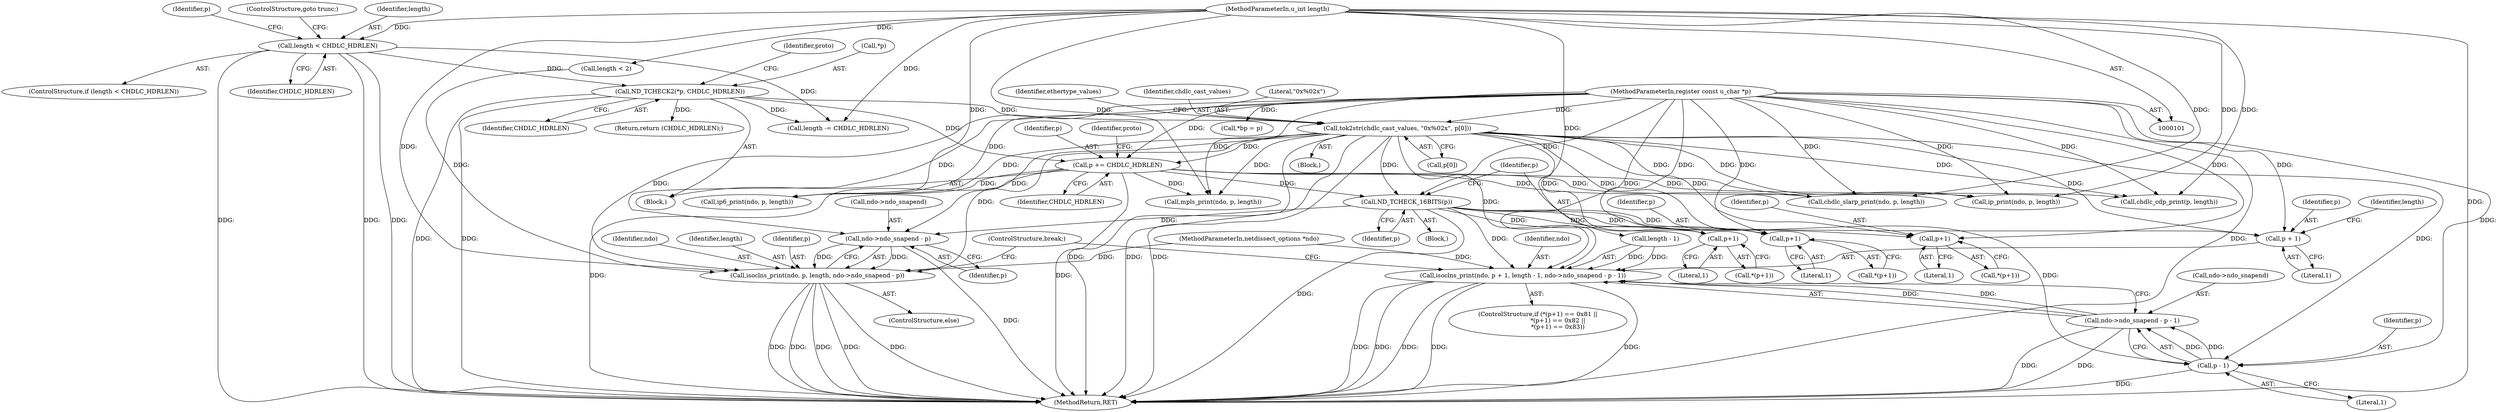 digraph "0_tcpdump_a1eefe986065846b6c69dbc09afd9fa1a02c4a3d_0@pointer" {
"1000197" [label="(Call,ND_TCHECK_16BITS(p))"];
"1000138" [label="(Call,tok2str(chdlc_cast_values, \"0x%02x\", p[0]))"];
"1000116" [label="(Call,ND_TCHECK2(*p, CHDLC_HDRLEN))"];
"1000112" [label="(Call,length < CHDLC_HDRLEN)"];
"1000104" [label="(MethodParameterIn,u_int length)"];
"1000103" [label="(MethodParameterIn,register const u_char *p)"];
"1000155" [label="(Call,p += CHDLC_HDRLEN)"];
"1000203" [label="(Call,p+1)"];
"1000210" [label="(Call,p+1)"];
"1000216" [label="(Call,p+1)"];
"1000220" [label="(Call,isoclns_print(ndo, p + 1, length - 1, ndo->ndo_snapend - p - 1))"];
"1000222" [label="(Call,p + 1)"];
"1000232" [label="(Call,p - 1)"];
"1000228" [label="(Call,ndo->ndo_snapend - p - 1)"];
"1000240" [label="(Call,ndo->ndo_snapend - p)"];
"1000236" [label="(Call,isoclns_print(ndo, p, length, ndo->ndo_snapend - p))"];
"1000204" [label="(Identifier,p)"];
"1000137" [label="(Block,)"];
"1000234" [label="(Literal,1)"];
"1000238" [label="(Identifier,p)"];
"1000141" [label="(Call,p[0])"];
"1000102" [label="(MethodParameterIn,netdissect_options *ndo)"];
"1000121" [label="(Identifier,proto)"];
"1000211" [label="(Identifier,p)"];
"1000160" [label="(Block,)"];
"1000146" [label="(Identifier,ethertype_values)"];
"1000162" [label="(Call,ip_print(ndo, p, length))"];
"1000193" [label="(Call,length < 2)"];
"1000202" [label="(Call,*(p+1))"];
"1000198" [label="(Identifier,p)"];
"1000156" [label="(Identifier,p)"];
"1000197" [label="(Call,ND_TCHECK_16BITS(p))"];
"1000224" [label="(Literal,1)"];
"1000233" [label="(Identifier,p)"];
"1000180" [label="(Call,chdlc_cdp_print(p, length))"];
"1000152" [label="(Call,length -= CHDLC_HDRLEN)"];
"1000229" [label="(Call,ndo->ndo_snapend)"];
"1000232" [label="(Call,p - 1)"];
"1000118" [label="(Identifier,p)"];
"1000241" [label="(Call,ndo->ndo_snapend)"];
"1000119" [label="(Identifier,CHDLC_HDRLEN)"];
"1000210" [label="(Call,p+1)"];
"1000112" [label="(Call,length < CHDLC_HDRLEN)"];
"1000157" [label="(Identifier,CHDLC_HDRLEN)"];
"1000212" [label="(Literal,1)"];
"1000218" [label="(Literal,1)"];
"1000223" [label="(Identifier,p)"];
"1000139" [label="(Identifier,chdlc_cast_values)"];
"1000105" [label="(Block,)"];
"1000216" [label="(Call,p+1)"];
"1000228" [label="(Call,ndo->ndo_snapend - p - 1)"];
"1000114" [label="(Identifier,CHDLC_HDRLEN)"];
"1000159" [label="(Identifier,proto)"];
"1000272" [label="(MethodReturn,RET)"];
"1000186" [label="(Call,mpls_print(ndo, p, length))"];
"1000245" [label="(ControlStructure,break;)"];
"1000115" [label="(ControlStructure,goto trunc;)"];
"1000104" [label="(MethodParameterIn,u_int length)"];
"1000221" [label="(Identifier,ndo)"];
"1000116" [label="(Call,ND_TCHECK2(*p, CHDLC_HDRLEN))"];
"1000155" [label="(Call,p += CHDLC_HDRLEN)"];
"1000222" [label="(Call,p + 1)"];
"1000138" [label="(Call,tok2str(chdlc_cast_values, \"0x%02x\", p[0]))"];
"1000220" [label="(Call,isoclns_print(ndo, p + 1, length - 1, ndo->ndo_snapend - p - 1))"];
"1000199" [label="(ControlStructure,if (*(p+1) == 0x81 ||\n                     *(p+1) == 0x82 ||\n                     *(p+1) == 0x83))"];
"1000111" [label="(ControlStructure,if (length < CHDLC_HDRLEN))"];
"1000259" [label="(Return,return (CHDLC_HDRLEN);)"];
"1000113" [label="(Identifier,length)"];
"1000225" [label="(Call,length - 1)"];
"1000209" [label="(Call,*(p+1))"];
"1000226" [label="(Identifier,length)"];
"1000237" [label="(Identifier,ndo)"];
"1000240" [label="(Call,ndo->ndo_snapend - p)"];
"1000140" [label="(Literal,\"0x%02x\")"];
"1000108" [label="(Call,*bp = p)"];
"1000236" [label="(Call,isoclns_print(ndo, p, length, ndo->ndo_snapend - p))"];
"1000103" [label="(MethodParameterIn,register const u_char *p)"];
"1000215" [label="(Call,*(p+1))"];
"1000205" [label="(Literal,1)"];
"1000203" [label="(Call,p+1)"];
"1000117" [label="(Call,*p)"];
"1000244" [label="(Identifier,p)"];
"1000235" [label="(ControlStructure,else)"];
"1000168" [label="(Call,ip6_print(ndo, p, length))"];
"1000239" [label="(Identifier,length)"];
"1000217" [label="(Identifier,p)"];
"1000174" [label="(Call,chdlc_slarp_print(ndo, p, length))"];
"1000197" -> "1000160"  [label="AST: "];
"1000197" -> "1000198"  [label="CFG: "];
"1000198" -> "1000197"  [label="AST: "];
"1000204" -> "1000197"  [label="CFG: "];
"1000197" -> "1000272"  [label="DDG: "];
"1000138" -> "1000197"  [label="DDG: "];
"1000155" -> "1000197"  [label="DDG: "];
"1000103" -> "1000197"  [label="DDG: "];
"1000197" -> "1000203"  [label="DDG: "];
"1000197" -> "1000210"  [label="DDG: "];
"1000197" -> "1000216"  [label="DDG: "];
"1000197" -> "1000220"  [label="DDG: "];
"1000197" -> "1000222"  [label="DDG: "];
"1000197" -> "1000232"  [label="DDG: "];
"1000197" -> "1000240"  [label="DDG: "];
"1000138" -> "1000137"  [label="AST: "];
"1000138" -> "1000141"  [label="CFG: "];
"1000139" -> "1000138"  [label="AST: "];
"1000140" -> "1000138"  [label="AST: "];
"1000141" -> "1000138"  [label="AST: "];
"1000146" -> "1000138"  [label="CFG: "];
"1000138" -> "1000272"  [label="DDG: "];
"1000138" -> "1000272"  [label="DDG: "];
"1000138" -> "1000272"  [label="DDG: "];
"1000116" -> "1000138"  [label="DDG: "];
"1000103" -> "1000138"  [label="DDG: "];
"1000138" -> "1000155"  [label="DDG: "];
"1000138" -> "1000162"  [label="DDG: "];
"1000138" -> "1000168"  [label="DDG: "];
"1000138" -> "1000174"  [label="DDG: "];
"1000138" -> "1000180"  [label="DDG: "];
"1000138" -> "1000186"  [label="DDG: "];
"1000138" -> "1000203"  [label="DDG: "];
"1000138" -> "1000210"  [label="DDG: "];
"1000138" -> "1000216"  [label="DDG: "];
"1000138" -> "1000220"  [label="DDG: "];
"1000138" -> "1000222"  [label="DDG: "];
"1000138" -> "1000232"  [label="DDG: "];
"1000138" -> "1000236"  [label="DDG: "];
"1000138" -> "1000240"  [label="DDG: "];
"1000116" -> "1000105"  [label="AST: "];
"1000116" -> "1000119"  [label="CFG: "];
"1000117" -> "1000116"  [label="AST: "];
"1000119" -> "1000116"  [label="AST: "];
"1000121" -> "1000116"  [label="CFG: "];
"1000116" -> "1000272"  [label="DDG: "];
"1000116" -> "1000272"  [label="DDG: "];
"1000112" -> "1000116"  [label="DDG: "];
"1000116" -> "1000152"  [label="DDG: "];
"1000116" -> "1000155"  [label="DDG: "];
"1000116" -> "1000259"  [label="DDG: "];
"1000112" -> "1000111"  [label="AST: "];
"1000112" -> "1000114"  [label="CFG: "];
"1000113" -> "1000112"  [label="AST: "];
"1000114" -> "1000112"  [label="AST: "];
"1000115" -> "1000112"  [label="CFG: "];
"1000118" -> "1000112"  [label="CFG: "];
"1000112" -> "1000272"  [label="DDG: "];
"1000112" -> "1000272"  [label="DDG: "];
"1000112" -> "1000272"  [label="DDG: "];
"1000104" -> "1000112"  [label="DDG: "];
"1000112" -> "1000152"  [label="DDG: "];
"1000104" -> "1000101"  [label="AST: "];
"1000104" -> "1000272"  [label="DDG: "];
"1000104" -> "1000152"  [label="DDG: "];
"1000104" -> "1000162"  [label="DDG: "];
"1000104" -> "1000168"  [label="DDG: "];
"1000104" -> "1000174"  [label="DDG: "];
"1000104" -> "1000180"  [label="DDG: "];
"1000104" -> "1000186"  [label="DDG: "];
"1000104" -> "1000193"  [label="DDG: "];
"1000104" -> "1000225"  [label="DDG: "];
"1000104" -> "1000236"  [label="DDG: "];
"1000103" -> "1000101"  [label="AST: "];
"1000103" -> "1000272"  [label="DDG: "];
"1000103" -> "1000108"  [label="DDG: "];
"1000103" -> "1000155"  [label="DDG: "];
"1000103" -> "1000162"  [label="DDG: "];
"1000103" -> "1000168"  [label="DDG: "];
"1000103" -> "1000174"  [label="DDG: "];
"1000103" -> "1000180"  [label="DDG: "];
"1000103" -> "1000186"  [label="DDG: "];
"1000103" -> "1000203"  [label="DDG: "];
"1000103" -> "1000210"  [label="DDG: "];
"1000103" -> "1000216"  [label="DDG: "];
"1000103" -> "1000220"  [label="DDG: "];
"1000103" -> "1000222"  [label="DDG: "];
"1000103" -> "1000232"  [label="DDG: "];
"1000103" -> "1000236"  [label="DDG: "];
"1000103" -> "1000240"  [label="DDG: "];
"1000155" -> "1000105"  [label="AST: "];
"1000155" -> "1000157"  [label="CFG: "];
"1000156" -> "1000155"  [label="AST: "];
"1000157" -> "1000155"  [label="AST: "];
"1000159" -> "1000155"  [label="CFG: "];
"1000155" -> "1000272"  [label="DDG: "];
"1000155" -> "1000272"  [label="DDG: "];
"1000155" -> "1000162"  [label="DDG: "];
"1000155" -> "1000168"  [label="DDG: "];
"1000155" -> "1000174"  [label="DDG: "];
"1000155" -> "1000180"  [label="DDG: "];
"1000155" -> "1000186"  [label="DDG: "];
"1000203" -> "1000202"  [label="AST: "];
"1000203" -> "1000205"  [label="CFG: "];
"1000204" -> "1000203"  [label="AST: "];
"1000205" -> "1000203"  [label="AST: "];
"1000202" -> "1000203"  [label="CFG: "];
"1000210" -> "1000209"  [label="AST: "];
"1000210" -> "1000212"  [label="CFG: "];
"1000211" -> "1000210"  [label="AST: "];
"1000212" -> "1000210"  [label="AST: "];
"1000209" -> "1000210"  [label="CFG: "];
"1000216" -> "1000215"  [label="AST: "];
"1000216" -> "1000218"  [label="CFG: "];
"1000217" -> "1000216"  [label="AST: "];
"1000218" -> "1000216"  [label="AST: "];
"1000215" -> "1000216"  [label="CFG: "];
"1000220" -> "1000199"  [label="AST: "];
"1000220" -> "1000228"  [label="CFG: "];
"1000221" -> "1000220"  [label="AST: "];
"1000222" -> "1000220"  [label="AST: "];
"1000225" -> "1000220"  [label="AST: "];
"1000228" -> "1000220"  [label="AST: "];
"1000245" -> "1000220"  [label="CFG: "];
"1000220" -> "1000272"  [label="DDG: "];
"1000220" -> "1000272"  [label="DDG: "];
"1000220" -> "1000272"  [label="DDG: "];
"1000220" -> "1000272"  [label="DDG: "];
"1000220" -> "1000272"  [label="DDG: "];
"1000102" -> "1000220"  [label="DDG: "];
"1000225" -> "1000220"  [label="DDG: "];
"1000225" -> "1000220"  [label="DDG: "];
"1000228" -> "1000220"  [label="DDG: "];
"1000228" -> "1000220"  [label="DDG: "];
"1000222" -> "1000224"  [label="CFG: "];
"1000223" -> "1000222"  [label="AST: "];
"1000224" -> "1000222"  [label="AST: "];
"1000226" -> "1000222"  [label="CFG: "];
"1000232" -> "1000228"  [label="AST: "];
"1000232" -> "1000234"  [label="CFG: "];
"1000233" -> "1000232"  [label="AST: "];
"1000234" -> "1000232"  [label="AST: "];
"1000228" -> "1000232"  [label="CFG: "];
"1000232" -> "1000272"  [label="DDG: "];
"1000232" -> "1000228"  [label="DDG: "];
"1000232" -> "1000228"  [label="DDG: "];
"1000229" -> "1000228"  [label="AST: "];
"1000228" -> "1000272"  [label="DDG: "];
"1000228" -> "1000272"  [label="DDG: "];
"1000240" -> "1000236"  [label="AST: "];
"1000240" -> "1000244"  [label="CFG: "];
"1000241" -> "1000240"  [label="AST: "];
"1000244" -> "1000240"  [label="AST: "];
"1000236" -> "1000240"  [label="CFG: "];
"1000240" -> "1000272"  [label="DDG: "];
"1000240" -> "1000236"  [label="DDG: "];
"1000240" -> "1000236"  [label="DDG: "];
"1000236" -> "1000235"  [label="AST: "];
"1000237" -> "1000236"  [label="AST: "];
"1000238" -> "1000236"  [label="AST: "];
"1000239" -> "1000236"  [label="AST: "];
"1000245" -> "1000236"  [label="CFG: "];
"1000236" -> "1000272"  [label="DDG: "];
"1000236" -> "1000272"  [label="DDG: "];
"1000236" -> "1000272"  [label="DDG: "];
"1000236" -> "1000272"  [label="DDG: "];
"1000236" -> "1000272"  [label="DDG: "];
"1000102" -> "1000236"  [label="DDG: "];
"1000193" -> "1000236"  [label="DDG: "];
}
